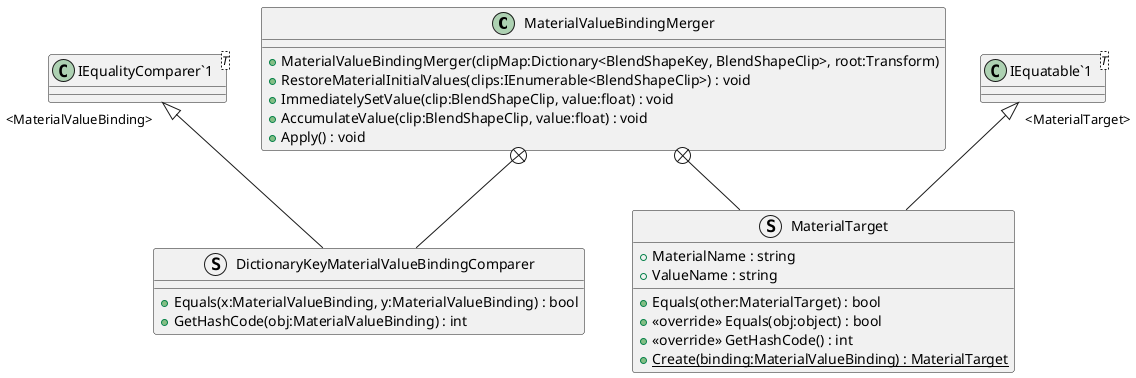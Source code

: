 @startuml
class MaterialValueBindingMerger {
    + MaterialValueBindingMerger(clipMap:Dictionary<BlendShapeKey, BlendShapeClip>, root:Transform)
    + RestoreMaterialInitialValues(clips:IEnumerable<BlendShapeClip>) : void
    + ImmediatelySetValue(clip:BlendShapeClip, value:float) : void
    + AccumulateValue(clip:BlendShapeClip, value:float) : void
    + Apply() : void
}
struct DictionaryKeyMaterialValueBindingComparer {
    + Equals(x:MaterialValueBinding, y:MaterialValueBinding) : bool
    + GetHashCode(obj:MaterialValueBinding) : int
}
struct MaterialTarget {
    + MaterialName : string
    + ValueName : string
    + Equals(other:MaterialTarget) : bool
    + <<override>> Equals(obj:object) : bool
    + <<override>> GetHashCode() : int
    + {static} Create(binding:MaterialValueBinding) : MaterialTarget
}
class "IEqualityComparer`1"<T> {
}
class "IEquatable`1"<T> {
}
MaterialValueBindingMerger +-- DictionaryKeyMaterialValueBindingComparer
"IEqualityComparer`1" "<MaterialValueBinding>" <|-- DictionaryKeyMaterialValueBindingComparer
MaterialValueBindingMerger +-- MaterialTarget
"IEquatable`1" "<MaterialTarget>" <|-- MaterialTarget
@enduml
